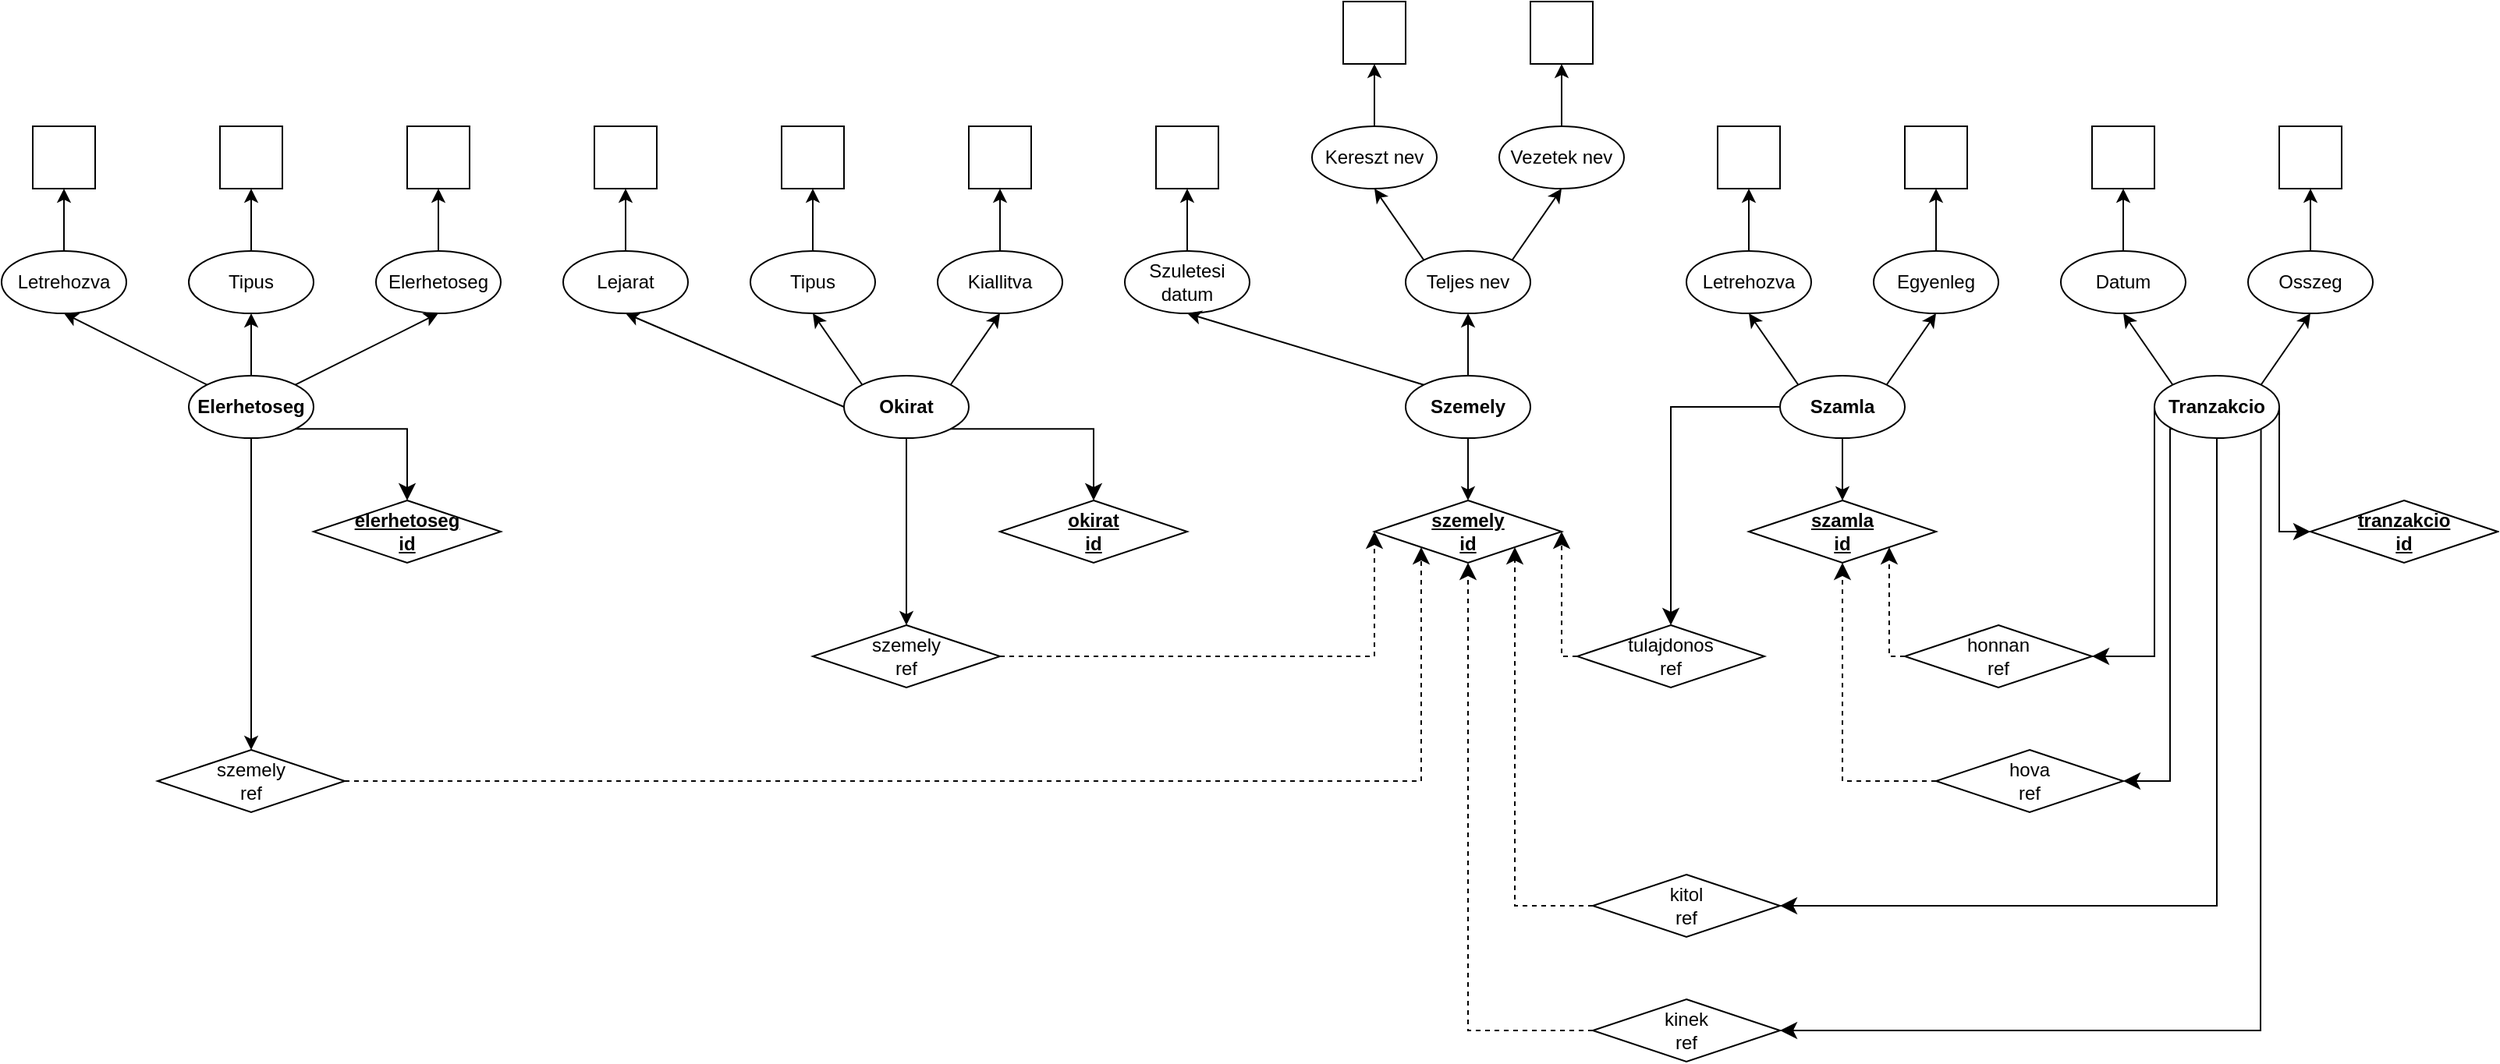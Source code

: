 <mxfile version="22.1.5" type="device">
  <diagram name="Page-1" id="LztbPj5Mm1v6jzAGDRRV">
    <mxGraphModel dx="2603" dy="1581" grid="1" gridSize="10" guides="1" tooltips="1" connect="1" arrows="1" fold="1" page="1" pageScale="1" pageWidth="1169" pageHeight="827" background="#ffffff" math="0" shadow="0">
      <root>
        <mxCell id="0" />
        <mxCell id="1" parent="0" />
        <mxCell id="YrKr4Qs9mhoKFXOp8PhC-1" value="&lt;b&gt;Szemely&lt;/b&gt;" style="ellipse;whiteSpace=wrap;html=1;" parent="1" vertex="1">
          <mxGeometry x="500" y="120" width="80" height="40" as="geometry" />
        </mxCell>
        <mxCell id="YrKr4Qs9mhoKFXOp8PhC-3" value="Teljes nev" style="ellipse;whiteSpace=wrap;html=1;" parent="1" vertex="1">
          <mxGeometry x="500" y="40" width="80" height="40" as="geometry" />
        </mxCell>
        <mxCell id="YrKr4Qs9mhoKFXOp8PhC-6" value="Vezetek nev" style="ellipse;whiteSpace=wrap;html=1;" parent="1" vertex="1">
          <mxGeometry x="560" y="-40" width="80" height="40" as="geometry" />
        </mxCell>
        <mxCell id="YrKr4Qs9mhoKFXOp8PhC-7" value="Kereszt nev" style="ellipse;whiteSpace=wrap;html=1;" parent="1" vertex="1">
          <mxGeometry x="440" y="-40" width="80" height="40" as="geometry" />
        </mxCell>
        <mxCell id="YrKr4Qs9mhoKFXOp8PhC-10" value="" style="rounded=0;whiteSpace=wrap;html=1;" parent="1" vertex="1">
          <mxGeometry x="460" y="-120" width="40" height="40" as="geometry" />
        </mxCell>
        <mxCell id="YrKr4Qs9mhoKFXOp8PhC-11" value="" style="rounded=0;whiteSpace=wrap;html=1;" parent="1" vertex="1">
          <mxGeometry x="580" y="-120" width="40" height="40" as="geometry" />
        </mxCell>
        <mxCell id="YrKr4Qs9mhoKFXOp8PhC-14" value="Szuletesi datum" style="ellipse;whiteSpace=wrap;html=1;" parent="1" vertex="1">
          <mxGeometry x="320" y="40" width="80" height="40" as="geometry" />
        </mxCell>
        <mxCell id="YrKr4Qs9mhoKFXOp8PhC-16" value="" style="rounded=0;whiteSpace=wrap;html=1;" parent="1" vertex="1">
          <mxGeometry x="340" y="-40" width="40" height="40" as="geometry" />
        </mxCell>
        <mxCell id="YrKr4Qs9mhoKFXOp8PhC-22" value="&lt;div&gt;&lt;b&gt;&lt;u&gt;szemely&lt;/u&gt;&lt;/b&gt;&lt;/div&gt;&lt;div&gt;&lt;b&gt;&lt;u&gt;id&lt;br&gt;&lt;/u&gt;&lt;/b&gt;&lt;/div&gt;" style="rhombus;whiteSpace=wrap;html=1;" parent="1" vertex="1">
          <mxGeometry x="480" y="200" width="120" height="40" as="geometry" />
        </mxCell>
        <mxCell id="xxGwxqvofC45Gv9JoIxF-1" value="&lt;div&gt;szemely&lt;/div&gt;&lt;div&gt;ref&lt;br&gt;&lt;/div&gt;" style="rhombus;whiteSpace=wrap;html=1;" parent="1" vertex="1">
          <mxGeometry x="120" y="280" width="120" height="40" as="geometry" />
        </mxCell>
        <mxCell id="xxGwxqvofC45Gv9JoIxF-3" value="&lt;font style=&quot;font-size: 12px;&quot;&gt;&lt;b&gt;&lt;font&gt;Okirat&lt;/font&gt;&lt;/b&gt;&lt;/font&gt;" style="ellipse;whiteSpace=wrap;html=1;" parent="1" vertex="1">
          <mxGeometry x="140" y="120" width="80" height="40" as="geometry" />
        </mxCell>
        <mxCell id="xxGwxqvofC45Gv9JoIxF-6" value="Kiallitva" style="ellipse;whiteSpace=wrap;html=1;" parent="1" vertex="1">
          <mxGeometry x="200" y="40" width="80" height="40" as="geometry" />
        </mxCell>
        <mxCell id="xxGwxqvofC45Gv9JoIxF-7" value="&lt;div&gt;&lt;b&gt;&lt;u&gt;okirat&lt;/u&gt;&lt;/b&gt;&lt;/div&gt;&lt;div&gt;&lt;b&gt;&lt;u&gt;id&lt;/u&gt;&lt;/b&gt;&lt;/div&gt;" style="rhombus;whiteSpace=wrap;html=1;" parent="1" vertex="1">
          <mxGeometry x="240" y="200" width="120" height="40" as="geometry" />
        </mxCell>
        <mxCell id="xxGwxqvofC45Gv9JoIxF-10" value="Lejarat" style="ellipse;whiteSpace=wrap;html=1;" parent="1" vertex="1">
          <mxGeometry x="-40" y="40" width="80" height="40" as="geometry" />
        </mxCell>
        <mxCell id="xxGwxqvofC45Gv9JoIxF-16" value="" style="rounded=0;whiteSpace=wrap;html=1;" parent="1" vertex="1">
          <mxGeometry x="-20" y="-40" width="40" height="40" as="geometry" />
        </mxCell>
        <mxCell id="xxGwxqvofC45Gv9JoIxF-17" value="" style="rounded=0;whiteSpace=wrap;html=1;" parent="1" vertex="1">
          <mxGeometry x="220" y="-40" width="40" height="40" as="geometry" />
        </mxCell>
        <mxCell id="xxGwxqvofC45Gv9JoIxF-20" value="&lt;b&gt;Szamla&lt;/b&gt;" style="ellipse;whiteSpace=wrap;html=1;" parent="1" vertex="1">
          <mxGeometry x="740" y="120" width="80" height="40" as="geometry" />
        </mxCell>
        <mxCell id="xxGwxqvofC45Gv9JoIxF-21" value="&lt;b&gt;&lt;font style=&quot;font-size: 12px;&quot;&gt;Elerhetoseg&lt;/font&gt;&lt;/b&gt;" style="ellipse;whiteSpace=wrap;html=1;" parent="1" vertex="1">
          <mxGeometry x="-280" y="120" width="80" height="40" as="geometry" />
        </mxCell>
        <mxCell id="xxGwxqvofC45Gv9JoIxF-22" value="&lt;div&gt;&lt;b&gt;&lt;u&gt;elerhetoseg&lt;/u&gt;&lt;/b&gt;&lt;/div&gt;&lt;div&gt;&lt;b&gt;&lt;u&gt;id&lt;/u&gt;&lt;br&gt;&lt;/b&gt;&lt;/div&gt;" style="rhombus;whiteSpace=wrap;html=1;" parent="1" vertex="1">
          <mxGeometry x="-200" y="200" width="120" height="40" as="geometry" />
        </mxCell>
        <mxCell id="xxGwxqvofC45Gv9JoIxF-23" value="Letrehozva" style="ellipse;whiteSpace=wrap;html=1;" parent="1" vertex="1">
          <mxGeometry x="-400" y="40" width="80" height="40" as="geometry" />
        </mxCell>
        <mxCell id="xxGwxqvofC45Gv9JoIxF-26" value="" style="rounded=0;whiteSpace=wrap;html=1;" parent="1" vertex="1">
          <mxGeometry x="-380" y="-40" width="40" height="40" as="geometry" />
        </mxCell>
        <mxCell id="xxGwxqvofC45Gv9JoIxF-28" value="&lt;div&gt;szemely&lt;br&gt;&lt;/div&gt;&lt;div&gt;ref&lt;br&gt;&lt;/div&gt;" style="rhombus;whiteSpace=wrap;html=1;" parent="1" vertex="1">
          <mxGeometry x="-300" y="360" width="120" height="40" as="geometry" />
        </mxCell>
        <mxCell id="xxGwxqvofC45Gv9JoIxF-31" value="Tipus" style="ellipse;whiteSpace=wrap;html=1;" parent="1" vertex="1">
          <mxGeometry x="80" y="40" width="80" height="40" as="geometry" />
        </mxCell>
        <mxCell id="xxGwxqvofC45Gv9JoIxF-33" value="" style="rounded=0;whiteSpace=wrap;html=1;" parent="1" vertex="1">
          <mxGeometry x="100" y="-40" width="40" height="40" as="geometry" />
        </mxCell>
        <mxCell id="xxGwxqvofC45Gv9JoIxF-35" value="Tipus" style="ellipse;whiteSpace=wrap;html=1;" parent="1" vertex="1">
          <mxGeometry x="-280" y="40" width="80" height="40" as="geometry" />
        </mxCell>
        <mxCell id="xxGwxqvofC45Gv9JoIxF-36" value="" style="rounded=0;whiteSpace=wrap;html=1;" parent="1" vertex="1">
          <mxGeometry x="-260" y="-40" width="40" height="40" as="geometry" />
        </mxCell>
        <mxCell id="xxGwxqvofC45Gv9JoIxF-41" value="" style="rounded=0;whiteSpace=wrap;html=1;" parent="1" vertex="1">
          <mxGeometry x="-140" y="-40" width="40" height="40" as="geometry" />
        </mxCell>
        <mxCell id="xxGwxqvofC45Gv9JoIxF-43" value="&lt;div&gt;tulajdonos&lt;br&gt;&lt;/div&gt;&lt;div&gt;ref&lt;br&gt;&lt;/div&gt;" style="rhombus;whiteSpace=wrap;html=1;" parent="1" vertex="1">
          <mxGeometry x="610" y="280" width="120" height="40" as="geometry" />
        </mxCell>
        <mxCell id="xxGwxqvofC45Gv9JoIxF-46" value="&lt;div&gt;&lt;b&gt;&lt;u&gt;szamla&lt;/u&gt;&lt;/b&gt;&lt;/div&gt;&lt;div&gt;&lt;b&gt;&lt;u&gt;id&lt;br&gt;&lt;/u&gt;&lt;/b&gt;&lt;/div&gt;" style="rhombus;whiteSpace=wrap;html=1;" parent="1" vertex="1">
          <mxGeometry x="720" y="200" width="120" height="40" as="geometry" />
        </mxCell>
        <mxCell id="xxGwxqvofC45Gv9JoIxF-48" value="Letrehozva" style="ellipse;whiteSpace=wrap;html=1;" parent="1" vertex="1">
          <mxGeometry x="680" y="40" width="80" height="40" as="geometry" />
        </mxCell>
        <mxCell id="xxGwxqvofC45Gv9JoIxF-49" value="Egyenleg" style="ellipse;whiteSpace=wrap;html=1;" parent="1" vertex="1">
          <mxGeometry x="800" y="40" width="80" height="40" as="geometry" />
        </mxCell>
        <mxCell id="xxGwxqvofC45Gv9JoIxF-52" value="" style="rounded=0;whiteSpace=wrap;html=1;" parent="1" vertex="1">
          <mxGeometry x="820" y="-40" width="40" height="40" as="geometry" />
        </mxCell>
        <mxCell id="xxGwxqvofC45Gv9JoIxF-53" value="" style="rounded=0;whiteSpace=wrap;html=1;" parent="1" vertex="1">
          <mxGeometry x="700" y="-40" width="40" height="40" as="geometry" />
        </mxCell>
        <mxCell id="xxGwxqvofC45Gv9JoIxF-58" value="&lt;b&gt;Tranzakcio&lt;/b&gt;" style="ellipse;whiteSpace=wrap;html=1;" parent="1" vertex="1">
          <mxGeometry x="980" y="120" width="80" height="40" as="geometry" />
        </mxCell>
        <mxCell id="xxGwxqvofC45Gv9JoIxF-59" value="&lt;div&gt;kinek&lt;br&gt;&lt;/div&gt;&lt;div&gt;ref&lt;br&gt;&lt;/div&gt;" style="rhombus;whiteSpace=wrap;html=1;" parent="1" vertex="1">
          <mxGeometry x="620" y="520" width="120" height="40" as="geometry" />
        </mxCell>
        <mxCell id="xxGwxqvofC45Gv9JoIxF-60" value="&lt;div&gt;kitol&lt;br&gt;&lt;/div&gt;&lt;div&gt;ref&lt;br&gt;&lt;/div&gt;" style="rhombus;whiteSpace=wrap;html=1;" parent="1" vertex="1">
          <mxGeometry x="620" y="440" width="120" height="40" as="geometry" />
        </mxCell>
        <mxCell id="xxGwxqvofC45Gv9JoIxF-63" value="&lt;div&gt;honnan&lt;/div&gt;&lt;div&gt;ref&lt;br&gt;&lt;/div&gt;" style="rhombus;whiteSpace=wrap;html=1;" parent="1" vertex="1">
          <mxGeometry x="820" y="280" width="120" height="40" as="geometry" />
        </mxCell>
        <mxCell id="xxGwxqvofC45Gv9JoIxF-64" value="&lt;div&gt;hova&lt;br&gt;&lt;/div&gt;&lt;div&gt;ref&lt;br&gt;&lt;/div&gt;" style="rhombus;whiteSpace=wrap;html=1;" parent="1" vertex="1">
          <mxGeometry x="840" y="360" width="120" height="40" as="geometry" />
        </mxCell>
        <mxCell id="xxGwxqvofC45Gv9JoIxF-73" value="&lt;div&gt;&lt;b&gt;&lt;u&gt;tranzakcio&lt;/u&gt;&lt;/b&gt;&lt;/div&gt;&lt;div&gt;&lt;b&gt;&lt;u&gt;id&lt;/u&gt;&lt;br&gt;&lt;/b&gt;&lt;/div&gt;" style="rhombus;whiteSpace=wrap;html=1;" parent="1" vertex="1">
          <mxGeometry x="1080" y="200" width="120" height="40" as="geometry" />
        </mxCell>
        <mxCell id="xxGwxqvofC45Gv9JoIxF-75" value="Datum" style="ellipse;whiteSpace=wrap;html=1;" parent="1" vertex="1">
          <mxGeometry x="920" y="40" width="80" height="40" as="geometry" />
        </mxCell>
        <mxCell id="xxGwxqvofC45Gv9JoIxF-77" value="Osszeg" style="ellipse;whiteSpace=wrap;html=1;" parent="1" vertex="1">
          <mxGeometry x="1040" y="40" width="80" height="40" as="geometry" />
        </mxCell>
        <mxCell id="xxGwxqvofC45Gv9JoIxF-79" value="" style="rounded=0;whiteSpace=wrap;html=1;" parent="1" vertex="1">
          <mxGeometry x="940" y="-40" width="40" height="40" as="geometry" />
        </mxCell>
        <mxCell id="xxGwxqvofC45Gv9JoIxF-80" value="" style="rounded=0;whiteSpace=wrap;html=1;" parent="1" vertex="1">
          <mxGeometry x="1060" y="-40" width="40" height="40" as="geometry" />
        </mxCell>
        <mxCell id="xxGwxqvofC45Gv9JoIxF-39" value="Elerhetoseg" style="ellipse;whiteSpace=wrap;html=1;" parent="1" vertex="1">
          <mxGeometry x="-160" y="40" width="80" height="40" as="geometry" />
        </mxCell>
        <mxCell id="nmP3d7nmnVvQvlREJcjV-6" value="" style="endArrow=classic;html=1;rounded=0;exitX=1;exitY=0;exitDx=0;exitDy=0;entryX=0.5;entryY=1;entryDx=0;entryDy=0;" parent="1" source="xxGwxqvofC45Gv9JoIxF-21" target="xxGwxqvofC45Gv9JoIxF-39" edge="1">
          <mxGeometry width="50" height="50" relative="1" as="geometry">
            <mxPoint x="-120" y="140" as="sourcePoint" />
            <mxPoint x="-70" y="90" as="targetPoint" />
          </mxGeometry>
        </mxCell>
        <mxCell id="nmP3d7nmnVvQvlREJcjV-7" value="" style="endArrow=classic;html=1;rounded=0;entryX=0.5;entryY=1;entryDx=0;entryDy=0;exitX=0.5;exitY=0;exitDx=0;exitDy=0;" parent="1" source="xxGwxqvofC45Gv9JoIxF-21" target="xxGwxqvofC45Gv9JoIxF-35" edge="1">
          <mxGeometry width="50" height="50" relative="1" as="geometry">
            <mxPoint x="-120" y="140" as="sourcePoint" />
            <mxPoint x="-70" y="90" as="targetPoint" />
          </mxGeometry>
        </mxCell>
        <mxCell id="nmP3d7nmnVvQvlREJcjV-8" value="" style="endArrow=classic;html=1;rounded=0;entryX=0.5;entryY=1;entryDx=0;entryDy=0;exitX=0;exitY=0;exitDx=0;exitDy=0;" parent="1" source="xxGwxqvofC45Gv9JoIxF-21" target="xxGwxqvofC45Gv9JoIxF-23" edge="1">
          <mxGeometry width="50" height="50" relative="1" as="geometry">
            <mxPoint x="-120" y="140" as="sourcePoint" />
            <mxPoint x="-70" y="90" as="targetPoint" />
          </mxGeometry>
        </mxCell>
        <mxCell id="nmP3d7nmnVvQvlREJcjV-9" value="" style="endArrow=classic;html=1;rounded=0;entryX=0.5;entryY=1;entryDx=0;entryDy=0;exitX=1;exitY=0;exitDx=0;exitDy=0;" parent="1" source="xxGwxqvofC45Gv9JoIxF-3" target="xxGwxqvofC45Gv9JoIxF-6" edge="1">
          <mxGeometry width="50" height="50" relative="1" as="geometry">
            <mxPoint x="100" y="140" as="sourcePoint" />
            <mxPoint x="150" y="90" as="targetPoint" />
          </mxGeometry>
        </mxCell>
        <mxCell id="nmP3d7nmnVvQvlREJcjV-10" value="" style="endArrow=classic;html=1;rounded=0;entryX=0.5;entryY=1;entryDx=0;entryDy=0;exitX=0;exitY=0;exitDx=0;exitDy=0;" parent="1" source="YrKr4Qs9mhoKFXOp8PhC-1" target="YrKr4Qs9mhoKFXOp8PhC-14" edge="1">
          <mxGeometry width="50" height="50" relative="1" as="geometry">
            <mxPoint x="100" y="140" as="sourcePoint" />
            <mxPoint x="150" y="90" as="targetPoint" />
          </mxGeometry>
        </mxCell>
        <mxCell id="nmP3d7nmnVvQvlREJcjV-11" value="" style="endArrow=classic;html=1;rounded=0;entryX=0.5;entryY=1;entryDx=0;entryDy=0;exitX=0;exitY=0;exitDx=0;exitDy=0;" parent="1" source="xxGwxqvofC45Gv9JoIxF-3" target="xxGwxqvofC45Gv9JoIxF-31" edge="1">
          <mxGeometry width="50" height="50" relative="1" as="geometry">
            <mxPoint x="100" y="140" as="sourcePoint" />
            <mxPoint x="150" y="90" as="targetPoint" />
          </mxGeometry>
        </mxCell>
        <mxCell id="nmP3d7nmnVvQvlREJcjV-12" value="" style="endArrow=classic;html=1;rounded=0;entryX=0.5;entryY=1;entryDx=0;entryDy=0;exitX=0;exitY=0.5;exitDx=0;exitDy=0;" parent="1" source="xxGwxqvofC45Gv9JoIxF-3" target="xxGwxqvofC45Gv9JoIxF-10" edge="1">
          <mxGeometry width="50" height="50" relative="1" as="geometry">
            <mxPoint x="100" y="140" as="sourcePoint" />
            <mxPoint x="150" y="90" as="targetPoint" />
          </mxGeometry>
        </mxCell>
        <mxCell id="nmP3d7nmnVvQvlREJcjV-13" value="" style="endArrow=classic;html=1;rounded=0;entryX=0.5;entryY=1;entryDx=0;entryDy=0;exitX=0.5;exitY=0;exitDx=0;exitDy=0;" parent="1" source="YrKr4Qs9mhoKFXOp8PhC-14" target="YrKr4Qs9mhoKFXOp8PhC-16" edge="1">
          <mxGeometry width="50" height="50" relative="1" as="geometry">
            <mxPoint x="280" y="140" as="sourcePoint" />
            <mxPoint x="330" y="90" as="targetPoint" />
          </mxGeometry>
        </mxCell>
        <mxCell id="nmP3d7nmnVvQvlREJcjV-16" value="" style="endArrow=classic;html=1;rounded=0;entryX=0.5;entryY=1;entryDx=0;entryDy=0;exitX=0.5;exitY=0;exitDx=0;exitDy=0;" parent="1" source="xxGwxqvofC45Gv9JoIxF-6" target="xxGwxqvofC45Gv9JoIxF-17" edge="1">
          <mxGeometry width="50" height="50" relative="1" as="geometry">
            <mxPoint x="270" y="140" as="sourcePoint" />
            <mxPoint x="320" y="90" as="targetPoint" />
          </mxGeometry>
        </mxCell>
        <mxCell id="nmP3d7nmnVvQvlREJcjV-17" value="" style="endArrow=classic;html=1;rounded=0;entryX=0.5;entryY=1;entryDx=0;entryDy=0;exitX=0.5;exitY=0;exitDx=0;exitDy=0;" parent="1" source="xxGwxqvofC45Gv9JoIxF-31" target="xxGwxqvofC45Gv9JoIxF-33" edge="1">
          <mxGeometry width="50" height="50" relative="1" as="geometry">
            <mxPoint x="270" y="140" as="sourcePoint" />
            <mxPoint x="320" y="90" as="targetPoint" />
          </mxGeometry>
        </mxCell>
        <mxCell id="nmP3d7nmnVvQvlREJcjV-18" value="" style="endArrow=classic;html=1;rounded=0;entryX=0.5;entryY=1;entryDx=0;entryDy=0;exitX=0.5;exitY=0;exitDx=0;exitDy=0;" parent="1" source="xxGwxqvofC45Gv9JoIxF-10" target="xxGwxqvofC45Gv9JoIxF-16" edge="1">
          <mxGeometry width="50" height="50" relative="1" as="geometry">
            <mxPoint x="70" y="140" as="sourcePoint" />
            <mxPoint x="120" y="90" as="targetPoint" />
          </mxGeometry>
        </mxCell>
        <mxCell id="nmP3d7nmnVvQvlREJcjV-19" value="" style="endArrow=classic;html=1;rounded=0;entryX=0.5;entryY=1;entryDx=0;entryDy=0;exitX=0.5;exitY=0;exitDx=0;exitDy=0;" parent="1" source="xxGwxqvofC45Gv9JoIxF-39" target="xxGwxqvofC45Gv9JoIxF-41" edge="1">
          <mxGeometry width="50" height="50" relative="1" as="geometry">
            <mxPoint x="-40" y="140" as="sourcePoint" />
            <mxPoint x="10" y="90" as="targetPoint" />
          </mxGeometry>
        </mxCell>
        <mxCell id="nmP3d7nmnVvQvlREJcjV-20" value="" style="endArrow=classic;html=1;rounded=0;entryX=0.5;entryY=1;entryDx=0;entryDy=0;exitX=0.5;exitY=0;exitDx=0;exitDy=0;" parent="1" source="xxGwxqvofC45Gv9JoIxF-35" target="xxGwxqvofC45Gv9JoIxF-36" edge="1">
          <mxGeometry width="50" height="50" relative="1" as="geometry">
            <mxPoint x="-40" y="140" as="sourcePoint" />
            <mxPoint x="10" y="90" as="targetPoint" />
          </mxGeometry>
        </mxCell>
        <mxCell id="nmP3d7nmnVvQvlREJcjV-21" value="" style="endArrow=classic;html=1;rounded=0;entryX=0.5;entryY=1;entryDx=0;entryDy=0;exitX=0.5;exitY=0;exitDx=0;exitDy=0;" parent="1" source="xxGwxqvofC45Gv9JoIxF-23" target="xxGwxqvofC45Gv9JoIxF-26" edge="1">
          <mxGeometry width="50" height="50" relative="1" as="geometry">
            <mxPoint x="-40" y="140" as="sourcePoint" />
            <mxPoint x="10" y="90" as="targetPoint" />
          </mxGeometry>
        </mxCell>
        <mxCell id="nmP3d7nmnVvQvlREJcjV-22" value="" style="endArrow=classic;html=1;rounded=0;entryX=0.5;entryY=1;entryDx=0;entryDy=0;exitX=0;exitY=0;exitDx=0;exitDy=0;" parent="1" source="YrKr4Qs9mhoKFXOp8PhC-3" target="YrKr4Qs9mhoKFXOp8PhC-7" edge="1">
          <mxGeometry width="50" height="50" relative="1" as="geometry">
            <mxPoint x="480" y="140" as="sourcePoint" />
            <mxPoint x="530" y="90" as="targetPoint" />
          </mxGeometry>
        </mxCell>
        <mxCell id="nmP3d7nmnVvQvlREJcjV-23" value="" style="endArrow=classic;html=1;rounded=0;entryX=0.5;entryY=1;entryDx=0;entryDy=0;exitX=1;exitY=0;exitDx=0;exitDy=0;" parent="1" source="YrKr4Qs9mhoKFXOp8PhC-3" target="YrKr4Qs9mhoKFXOp8PhC-6" edge="1">
          <mxGeometry width="50" height="50" relative="1" as="geometry">
            <mxPoint x="480" y="140" as="sourcePoint" />
            <mxPoint x="530" y="90" as="targetPoint" />
          </mxGeometry>
        </mxCell>
        <mxCell id="nmP3d7nmnVvQvlREJcjV-24" value="" style="endArrow=classic;html=1;rounded=0;entryX=0.5;entryY=1;entryDx=0;entryDy=0;" parent="1" target="YrKr4Qs9mhoKFXOp8PhC-10" edge="1">
          <mxGeometry width="50" height="50" relative="1" as="geometry">
            <mxPoint x="480" y="-40" as="sourcePoint" />
            <mxPoint x="530" y="-10" as="targetPoint" />
          </mxGeometry>
        </mxCell>
        <mxCell id="nmP3d7nmnVvQvlREJcjV-25" value="" style="endArrow=classic;html=1;rounded=0;entryX=0.5;entryY=1;entryDx=0;entryDy=0;exitX=0.5;exitY=0;exitDx=0;exitDy=0;" parent="1" source="YrKr4Qs9mhoKFXOp8PhC-6" target="YrKr4Qs9mhoKFXOp8PhC-11" edge="1">
          <mxGeometry width="50" height="50" relative="1" as="geometry">
            <mxPoint x="480" y="40" as="sourcePoint" />
            <mxPoint x="530" y="-10" as="targetPoint" />
          </mxGeometry>
        </mxCell>
        <mxCell id="nmP3d7nmnVvQvlREJcjV-26" value="" style="endArrow=classic;html=1;rounded=0;entryX=0.5;entryY=1;entryDx=0;entryDy=0;exitX=0.5;exitY=0;exitDx=0;exitDy=0;" parent="1" source="YrKr4Qs9mhoKFXOp8PhC-1" target="YrKr4Qs9mhoKFXOp8PhC-3" edge="1">
          <mxGeometry width="50" height="50" relative="1" as="geometry">
            <mxPoint x="480" y="140" as="sourcePoint" />
            <mxPoint x="530" y="90" as="targetPoint" />
          </mxGeometry>
        </mxCell>
        <mxCell id="nmP3d7nmnVvQvlREJcjV-28" value="" style="endArrow=classic;html=1;rounded=0;entryX=0.5;entryY=1;entryDx=0;entryDy=0;exitX=0.5;exitY=0;exitDx=0;exitDy=0;" parent="1" source="xxGwxqvofC45Gv9JoIxF-48" target="xxGwxqvofC45Gv9JoIxF-53" edge="1">
          <mxGeometry width="50" height="50" relative="1" as="geometry">
            <mxPoint x="780" y="140" as="sourcePoint" />
            <mxPoint x="830" y="90" as="targetPoint" />
          </mxGeometry>
        </mxCell>
        <mxCell id="nmP3d7nmnVvQvlREJcjV-29" value="" style="endArrow=classic;html=1;rounded=0;entryX=0.5;entryY=1;entryDx=0;entryDy=0;exitX=0.5;exitY=0;exitDx=0;exitDy=0;" parent="1" source="xxGwxqvofC45Gv9JoIxF-49" target="xxGwxqvofC45Gv9JoIxF-52" edge="1">
          <mxGeometry width="50" height="50" relative="1" as="geometry">
            <mxPoint x="780" y="40" as="sourcePoint" />
            <mxPoint x="830" y="-10" as="targetPoint" />
          </mxGeometry>
        </mxCell>
        <mxCell id="nmP3d7nmnVvQvlREJcjV-30" value="" style="endArrow=classic;html=1;rounded=0;entryX=0.5;entryY=1;entryDx=0;entryDy=0;exitX=0.5;exitY=0;exitDx=0;exitDy=0;" parent="1" source="xxGwxqvofC45Gv9JoIxF-75" target="xxGwxqvofC45Gv9JoIxF-79" edge="1">
          <mxGeometry width="50" height="50" relative="1" as="geometry">
            <mxPoint x="780" y="40" as="sourcePoint" />
            <mxPoint x="830" y="-10" as="targetPoint" />
          </mxGeometry>
        </mxCell>
        <mxCell id="nmP3d7nmnVvQvlREJcjV-31" value="" style="endArrow=classic;html=1;rounded=0;entryX=0.5;entryY=1;entryDx=0;entryDy=0;exitX=0.5;exitY=0;exitDx=0;exitDy=0;" parent="1" source="xxGwxqvofC45Gv9JoIxF-77" target="xxGwxqvofC45Gv9JoIxF-80" edge="1">
          <mxGeometry width="50" height="50" relative="1" as="geometry">
            <mxPoint x="780" y="40" as="sourcePoint" />
            <mxPoint x="830" y="-10" as="targetPoint" />
          </mxGeometry>
        </mxCell>
        <mxCell id="nmP3d7nmnVvQvlREJcjV-32" value="" style="endArrow=classic;html=1;rounded=0;entryX=0.5;entryY=1;entryDx=0;entryDy=0;exitX=0;exitY=0;exitDx=0;exitDy=0;" parent="1" source="xxGwxqvofC45Gv9JoIxF-20" target="xxGwxqvofC45Gv9JoIxF-48" edge="1">
          <mxGeometry width="50" height="50" relative="1" as="geometry">
            <mxPoint x="860" y="140" as="sourcePoint" />
            <mxPoint x="910" y="90" as="targetPoint" />
          </mxGeometry>
        </mxCell>
        <mxCell id="nmP3d7nmnVvQvlREJcjV-33" value="" style="endArrow=classic;html=1;rounded=0;entryX=0.5;entryY=1;entryDx=0;entryDy=0;exitX=1;exitY=0;exitDx=0;exitDy=0;" parent="1" source="xxGwxqvofC45Gv9JoIxF-20" target="xxGwxqvofC45Gv9JoIxF-49" edge="1">
          <mxGeometry width="50" height="50" relative="1" as="geometry">
            <mxPoint x="860" y="140" as="sourcePoint" />
            <mxPoint x="910" y="90" as="targetPoint" />
          </mxGeometry>
        </mxCell>
        <mxCell id="nmP3d7nmnVvQvlREJcjV-34" value="" style="endArrow=classic;html=1;rounded=0;entryX=0.5;entryY=1;entryDx=0;entryDy=0;exitX=0;exitY=0;exitDx=0;exitDy=0;" parent="1" source="xxGwxqvofC45Gv9JoIxF-58" target="xxGwxqvofC45Gv9JoIxF-75" edge="1">
          <mxGeometry width="50" height="50" relative="1" as="geometry">
            <mxPoint x="860" y="140" as="sourcePoint" />
            <mxPoint x="910" y="90" as="targetPoint" />
          </mxGeometry>
        </mxCell>
        <mxCell id="nmP3d7nmnVvQvlREJcjV-35" value="" style="endArrow=classic;html=1;rounded=0;entryX=0.5;entryY=1;entryDx=0;entryDy=0;exitX=1;exitY=0;exitDx=0;exitDy=0;" parent="1" source="xxGwxqvofC45Gv9JoIxF-58" target="xxGwxqvofC45Gv9JoIxF-77" edge="1">
          <mxGeometry width="50" height="50" relative="1" as="geometry">
            <mxPoint x="860" y="140" as="sourcePoint" />
            <mxPoint x="910" y="90" as="targetPoint" />
          </mxGeometry>
        </mxCell>
        <mxCell id="nmP3d7nmnVvQvlREJcjV-36" value="" style="endArrow=classic;html=1;rounded=0;entryX=0.5;entryY=0;entryDx=0;entryDy=0;exitX=0.5;exitY=1;exitDx=0;exitDy=0;" parent="1" source="xxGwxqvofC45Gv9JoIxF-20" target="xxGwxqvofC45Gv9JoIxF-46" edge="1">
          <mxGeometry width="50" height="50" relative="1" as="geometry">
            <mxPoint x="740" y="140" as="sourcePoint" />
            <mxPoint x="790" y="90" as="targetPoint" />
          </mxGeometry>
        </mxCell>
        <mxCell id="nmP3d7nmnVvQvlREJcjV-37" value="" style="endArrow=classic;html=1;rounded=0;entryX=0.5;entryY=0;entryDx=0;entryDy=0;exitX=0.5;exitY=1;exitDx=0;exitDy=0;" parent="1" source="YrKr4Qs9mhoKFXOp8PhC-1" target="YrKr4Qs9mhoKFXOp8PhC-22" edge="1">
          <mxGeometry width="50" height="50" relative="1" as="geometry">
            <mxPoint x="740" y="140" as="sourcePoint" />
            <mxPoint x="790" y="90" as="targetPoint" />
          </mxGeometry>
        </mxCell>
        <mxCell id="nmP3d7nmnVvQvlREJcjV-42" value="" style="endArrow=classic;html=1;rounded=0;exitX=0.5;exitY=1;exitDx=0;exitDy=0;entryX=0.5;entryY=0;entryDx=0;entryDy=0;" parent="1" source="xxGwxqvofC45Gv9JoIxF-21" target="xxGwxqvofC45Gv9JoIxF-28" edge="1">
          <mxGeometry width="50" height="50" relative="1" as="geometry">
            <mxPoint x="-120" y="270" as="sourcePoint" />
            <mxPoint x="-70" y="220" as="targetPoint" />
          </mxGeometry>
        </mxCell>
        <mxCell id="nmP3d7nmnVvQvlREJcjV-43" value="" style="edgeStyle=elbowEdgeStyle;elbow=vertical;endArrow=classic;html=1;curved=0;rounded=0;endSize=8;startSize=8;exitX=1;exitY=0.5;exitDx=0;exitDy=0;entryX=0;entryY=0.5;entryDx=0;entryDy=0;dashed=1;" parent="1" source="xxGwxqvofC45Gv9JoIxF-1" target="YrKr4Qs9mhoKFXOp8PhC-22" edge="1">
          <mxGeometry width="50" height="50" relative="1" as="geometry">
            <mxPoint x="440" y="340" as="sourcePoint" />
            <mxPoint x="490" y="290" as="targetPoint" />
            <Array as="points">
              <mxPoint x="380" y="300" />
            </Array>
          </mxGeometry>
        </mxCell>
        <mxCell id="nmP3d7nmnVvQvlREJcjV-45" value="" style="edgeStyle=elbowEdgeStyle;elbow=vertical;endArrow=classic;html=1;curved=0;rounded=0;endSize=8;startSize=8;exitX=1;exitY=0.5;exitDx=0;exitDy=0;entryX=0;entryY=1;entryDx=0;entryDy=0;dashed=1;" parent="1" source="xxGwxqvofC45Gv9JoIxF-28" target="YrKr4Qs9mhoKFXOp8PhC-22" edge="1">
          <mxGeometry width="50" height="50" relative="1" as="geometry">
            <mxPoint x="250" y="310" as="sourcePoint" />
            <mxPoint x="520" y="240" as="targetPoint" />
            <Array as="points">
              <mxPoint x="150" y="380" />
            </Array>
          </mxGeometry>
        </mxCell>
        <mxCell id="nmP3d7nmnVvQvlREJcjV-46" value="" style="endArrow=classic;html=1;rounded=0;entryX=0.5;entryY=0;entryDx=0;entryDy=0;exitX=0.5;exitY=1;exitDx=0;exitDy=0;" parent="1" source="xxGwxqvofC45Gv9JoIxF-3" target="xxGwxqvofC45Gv9JoIxF-1" edge="1">
          <mxGeometry width="50" height="50" relative="1" as="geometry">
            <mxPoint x="140" y="270" as="sourcePoint" />
            <mxPoint x="190" y="220" as="targetPoint" />
          </mxGeometry>
        </mxCell>
        <mxCell id="nmP3d7nmnVvQvlREJcjV-51" value="" style="edgeStyle=elbowEdgeStyle;elbow=vertical;endArrow=classic;html=1;curved=0;rounded=0;endSize=8;startSize=8;exitX=0;exitY=0.5;exitDx=0;exitDy=0;entryX=1;entryY=0.5;entryDx=0;entryDy=0;dashed=1;" parent="1" source="xxGwxqvofC45Gv9JoIxF-43" target="YrKr4Qs9mhoKFXOp8PhC-22" edge="1">
          <mxGeometry width="50" height="50" relative="1" as="geometry">
            <mxPoint x="610" y="495" as="sourcePoint" />
            <mxPoint x="560" y="250" as="targetPoint" />
            <Array as="points">
              <mxPoint x="630" y="300" />
            </Array>
          </mxGeometry>
        </mxCell>
        <mxCell id="nmP3d7nmnVvQvlREJcjV-52" value="" style="edgeStyle=elbowEdgeStyle;elbow=vertical;endArrow=classic;html=1;curved=0;rounded=0;endSize=8;startSize=8;exitX=0;exitY=0.5;exitDx=0;exitDy=0;entryX=1;entryY=1;entryDx=0;entryDy=0;dashed=1;" parent="1" source="xxGwxqvofC45Gv9JoIxF-63" target="xxGwxqvofC45Gv9JoIxF-46" edge="1">
          <mxGeometry width="50" height="50" relative="1" as="geometry">
            <mxPoint x="940" y="240" as="sourcePoint" />
            <mxPoint x="920" y="160" as="targetPoint" />
            <Array as="points">
              <mxPoint x="820" y="300" />
            </Array>
          </mxGeometry>
        </mxCell>
        <mxCell id="nmP3d7nmnVvQvlREJcjV-53" value="" style="edgeStyle=elbowEdgeStyle;elbow=vertical;endArrow=classic;html=1;curved=0;rounded=0;endSize=8;startSize=8;exitX=0;exitY=0.5;exitDx=0;exitDy=0;entryX=0.5;entryY=1;entryDx=0;entryDy=0;dashed=1;" parent="1" source="xxGwxqvofC45Gv9JoIxF-64" target="xxGwxqvofC45Gv9JoIxF-46" edge="1">
          <mxGeometry width="50" height="50" relative="1" as="geometry">
            <mxPoint x="850" y="310" as="sourcePoint" />
            <mxPoint x="820" y="240" as="targetPoint" />
            <Array as="points">
              <mxPoint x="810" y="380" />
            </Array>
          </mxGeometry>
        </mxCell>
        <mxCell id="nmP3d7nmnVvQvlREJcjV-54" value="" style="edgeStyle=elbowEdgeStyle;elbow=horizontal;endArrow=classic;html=1;curved=0;rounded=0;endSize=8;startSize=8;exitX=0;exitY=0.5;exitDx=0;exitDy=0;" parent="1" source="xxGwxqvofC45Gv9JoIxF-58" target="xxGwxqvofC45Gv9JoIxF-63" edge="1">
          <mxGeometry width="50" height="50" relative="1" as="geometry">
            <mxPoint x="890" y="310" as="sourcePoint" />
            <mxPoint x="940" y="260" as="targetPoint" />
            <Array as="points">
              <mxPoint x="980" y="220" />
            </Array>
          </mxGeometry>
        </mxCell>
        <mxCell id="nmP3d7nmnVvQvlREJcjV-55" value="" style="edgeStyle=elbowEdgeStyle;elbow=horizontal;endArrow=classic;html=1;curved=0;rounded=0;endSize=8;startSize=8;exitX=0;exitY=1;exitDx=0;exitDy=0;entryX=1;entryY=0.5;entryDx=0;entryDy=0;" parent="1" source="xxGwxqvofC45Gv9JoIxF-58" target="xxGwxqvofC45Gv9JoIxF-64" edge="1">
          <mxGeometry width="50" height="50" relative="1" as="geometry">
            <mxPoint x="990" y="150" as="sourcePoint" />
            <mxPoint x="970" y="310" as="targetPoint" />
            <Array as="points">
              <mxPoint x="990" y="230" />
            </Array>
          </mxGeometry>
        </mxCell>
        <mxCell id="nmP3d7nmnVvQvlREJcjV-56" value="" style="edgeStyle=elbowEdgeStyle;elbow=horizontal;endArrow=classic;html=1;curved=0;rounded=0;endSize=8;startSize=8;exitX=0.5;exitY=1;exitDx=0;exitDy=0;" parent="1" source="xxGwxqvofC45Gv9JoIxF-58" target="xxGwxqvofC45Gv9JoIxF-60" edge="1">
          <mxGeometry width="50" height="50" relative="1" as="geometry">
            <mxPoint x="1002" y="164" as="sourcePoint" />
            <mxPoint x="970" y="390" as="targetPoint" />
            <Array as="points">
              <mxPoint x="1020" y="320" />
            </Array>
          </mxGeometry>
        </mxCell>
        <mxCell id="nmP3d7nmnVvQvlREJcjV-58" value="" style="edgeStyle=elbowEdgeStyle;elbow=horizontal;endArrow=classic;html=1;curved=0;rounded=0;endSize=8;startSize=8;exitX=1;exitY=1;exitDx=0;exitDy=0;entryX=1;entryY=0.5;entryDx=0;entryDy=0;" parent="1" source="xxGwxqvofC45Gv9JoIxF-58" target="xxGwxqvofC45Gv9JoIxF-59" edge="1">
          <mxGeometry width="50" height="50" relative="1" as="geometry">
            <mxPoint x="1030" y="170" as="sourcePoint" />
            <mxPoint x="750" y="470" as="targetPoint" />
            <Array as="points">
              <mxPoint x="1048" y="350" />
            </Array>
          </mxGeometry>
        </mxCell>
        <mxCell id="nmP3d7nmnVvQvlREJcjV-59" value="" style="edgeStyle=elbowEdgeStyle;elbow=vertical;endArrow=classic;html=1;curved=0;rounded=0;endSize=8;startSize=8;exitX=0;exitY=0.5;exitDx=0;exitDy=0;entryX=1;entryY=1;entryDx=0;entryDy=0;dashed=1;" parent="1" source="xxGwxqvofC45Gv9JoIxF-60" target="YrKr4Qs9mhoKFXOp8PhC-22" edge="1">
          <mxGeometry width="50" height="50" relative="1" as="geometry">
            <mxPoint x="630" y="310" as="sourcePoint" />
            <mxPoint x="610" y="230" as="targetPoint" />
            <Array as="points">
              <mxPoint x="590" y="460" />
            </Array>
          </mxGeometry>
        </mxCell>
        <mxCell id="nmP3d7nmnVvQvlREJcjV-60" value="" style="edgeStyle=elbowEdgeStyle;elbow=vertical;endArrow=classic;html=1;curved=0;rounded=0;endSize=8;startSize=8;exitX=0;exitY=0.5;exitDx=0;exitDy=0;entryX=0.5;entryY=1;entryDx=0;entryDy=0;dashed=1;" parent="1" source="xxGwxqvofC45Gv9JoIxF-59" target="YrKr4Qs9mhoKFXOp8PhC-22" edge="1">
          <mxGeometry width="50" height="50" relative="1" as="geometry">
            <mxPoint x="630" y="470" as="sourcePoint" />
            <mxPoint x="580" y="240" as="targetPoint" />
            <Array as="points">
              <mxPoint x="570" y="540" />
            </Array>
          </mxGeometry>
        </mxCell>
        <mxCell id="nmP3d7nmnVvQvlREJcjV-63" value="" style="edgeStyle=elbowEdgeStyle;elbow=vertical;endArrow=classic;html=1;curved=0;rounded=0;endSize=8;startSize=8;exitX=0;exitY=0.5;exitDx=0;exitDy=0;entryX=0.5;entryY=0;entryDx=0;entryDy=0;" parent="1" source="xxGwxqvofC45Gv9JoIxF-20" target="xxGwxqvofC45Gv9JoIxF-43" edge="1">
          <mxGeometry width="50" height="50" relative="1" as="geometry">
            <mxPoint x="810" y="310" as="sourcePoint" />
            <mxPoint x="860" y="260" as="targetPoint" />
            <Array as="points">
              <mxPoint x="700" y="140" />
            </Array>
          </mxGeometry>
        </mxCell>
        <mxCell id="nmP3d7nmnVvQvlREJcjV-64" value="" style="edgeStyle=elbowEdgeStyle;elbow=horizontal;endArrow=classic;html=1;curved=0;rounded=0;endSize=8;startSize=8;exitX=1;exitY=0.5;exitDx=0;exitDy=0;entryX=0;entryY=0.5;entryDx=0;entryDy=0;" parent="1" source="xxGwxqvofC45Gv9JoIxF-58" target="xxGwxqvofC45Gv9JoIxF-73" edge="1">
          <mxGeometry width="50" height="50" relative="1" as="geometry">
            <mxPoint x="990" y="150" as="sourcePoint" />
            <mxPoint x="950" y="310" as="targetPoint" />
            <Array as="points">
              <mxPoint x="1060" y="190" />
            </Array>
          </mxGeometry>
        </mxCell>
        <mxCell id="nmP3d7nmnVvQvlREJcjV-65" value="" style="edgeStyle=segmentEdgeStyle;endArrow=classic;html=1;curved=0;rounded=0;endSize=8;startSize=8;exitX=1;exitY=1;exitDx=0;exitDy=0;entryX=0.5;entryY=0;entryDx=0;entryDy=0;" parent="1" source="xxGwxqvofC45Gv9JoIxF-3" target="xxGwxqvofC45Gv9JoIxF-7" edge="1">
          <mxGeometry width="50" height="50" relative="1" as="geometry">
            <mxPoint x="420" y="310" as="sourcePoint" />
            <mxPoint x="470" y="260" as="targetPoint" />
          </mxGeometry>
        </mxCell>
        <mxCell id="nmP3d7nmnVvQvlREJcjV-66" value="" style="edgeStyle=segmentEdgeStyle;endArrow=classic;html=1;curved=0;rounded=0;endSize=8;startSize=8;exitX=1;exitY=1;exitDx=0;exitDy=0;entryX=0.5;entryY=0;entryDx=0;entryDy=0;" parent="1" source="xxGwxqvofC45Gv9JoIxF-21" target="xxGwxqvofC45Gv9JoIxF-22" edge="1">
          <mxGeometry width="50" height="50" relative="1" as="geometry">
            <mxPoint x="218" y="164" as="sourcePoint" />
            <mxPoint x="310" y="210" as="targetPoint" />
          </mxGeometry>
        </mxCell>
      </root>
    </mxGraphModel>
  </diagram>
</mxfile>

